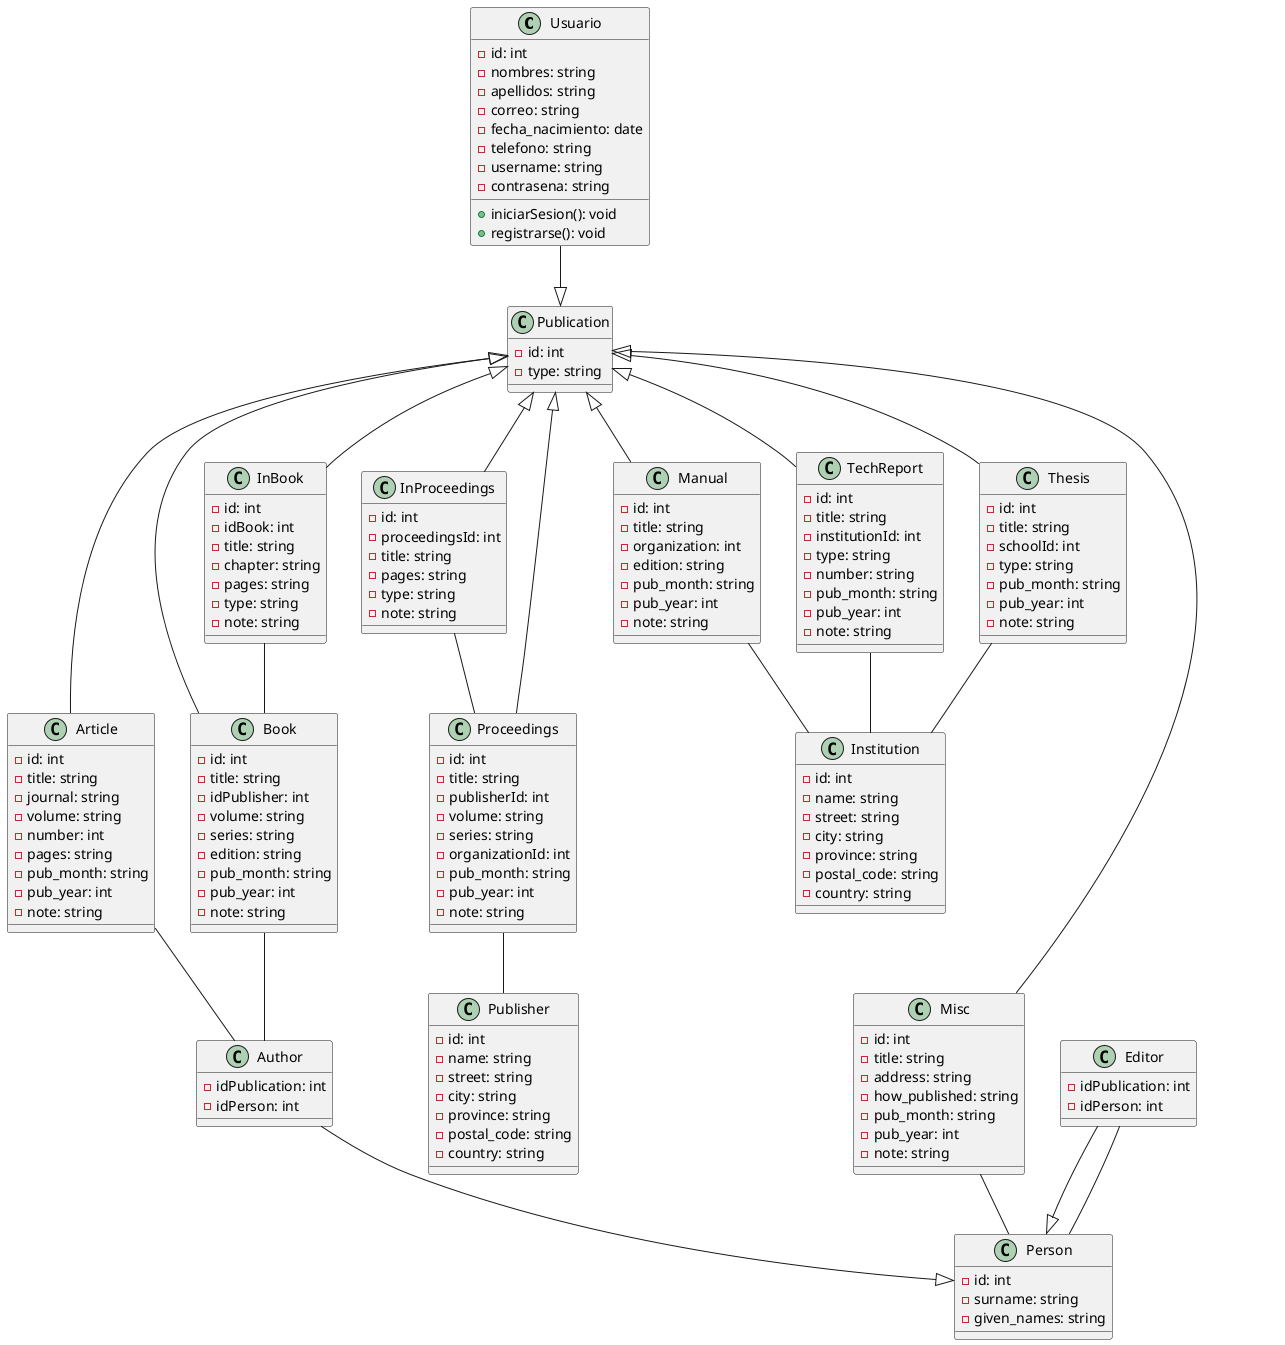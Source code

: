 @startuml
class Usuario {
  -id: int
  -nombres: string
  -apellidos: string
  -correo: string
  -fecha_nacimiento: date
  -telefono: string
  -username: string
  -contrasena: string
  +iniciarSesion(): void
  +registrarse(): void
}

class Publication {
  -id: int
  -type: string
}

class Article {
  -id: int
  -title: string
  -journal: string
  -volume: string
  -number: int
  -pages: string
  -pub_month: string
  -pub_year: int
  -note: string
}

class Author {
  -idPublication: int
  -idPerson: int
}

class Book {
  -id: int
  -title: string
  -idPublisher: int
  -volume: string
  -series: string
  -edition: string
  -pub_month: string
  -pub_year: int
  -note: string
}

class Editor {
  -idPublication: int
  -idPerson: int
}

class InBook {
  -id: int
  -idBook: int
  -title: string
  -chapter: string
  -pages: string
  -type: string
  -note: string
}

class InProceedings {
  -id: int
  -proceedingsId: int
  -title: string
  -pages: string
  -type: string
  -note: string
}

class Institution {
  -id: int
  -name: string
  -street: string
  -city: string
  -province: string
  -postal_code: string
  -country: string
}

class Manual {
  -id: int
  -title: string
  -organization: int
  -edition: string
  -pub_month: string
  -pub_year: int
  -note: string
}

class Misc {
  -id: int
  -title: string
  -address: string
  -how_published: string
  -pub_month: string
  -pub_year: int
  -note: string
}

class Person {
  -id: int
  -surname: string
  -given_names: string
}

class Proceedings {
  -id: int
  -title: string
  -publisherId: int
  -volume: string
  -series: string
  -organizationId: int
  -pub_month: string
  -pub_year: int
  -note: string
}

class Publisher {
  -id: int
  -name: string
  -street: string
  -city: string
  -province: string
  -postal_code: string
  -country: string
}

class TechReport {
  -id: int
  -title: string
  -institutionId: int
  -type: string
  -number: string
  -pub_month: string
  -pub_year: int
  -note: string
}

class Thesis {
  -id: int
  -title: string
  -schoolId: int
  -type: string
  -pub_month: string
  -pub_year: int
  -note: string
}

Usuario --|> Publication
Author --|> Person
Editor --|> Person

Publication <|-- Article
Publication <|-- Book
Publication <|-- InBook
Publication <|-- InProceedings
Publication <|-- Manual
Publication <|-- Misc
Publication <|-- Proceedings
Publication <|-- TechReport
Publication <|-- Thesis

Article -- Author
Book -- Author
Editor -- Person
InBook -- Book
InProceedings -- Proceedings
Manual -- Institution
Misc -- Person
Proceedings -- Publisher
TechReport -- Institution
Thesis -- Institution

@enduml
